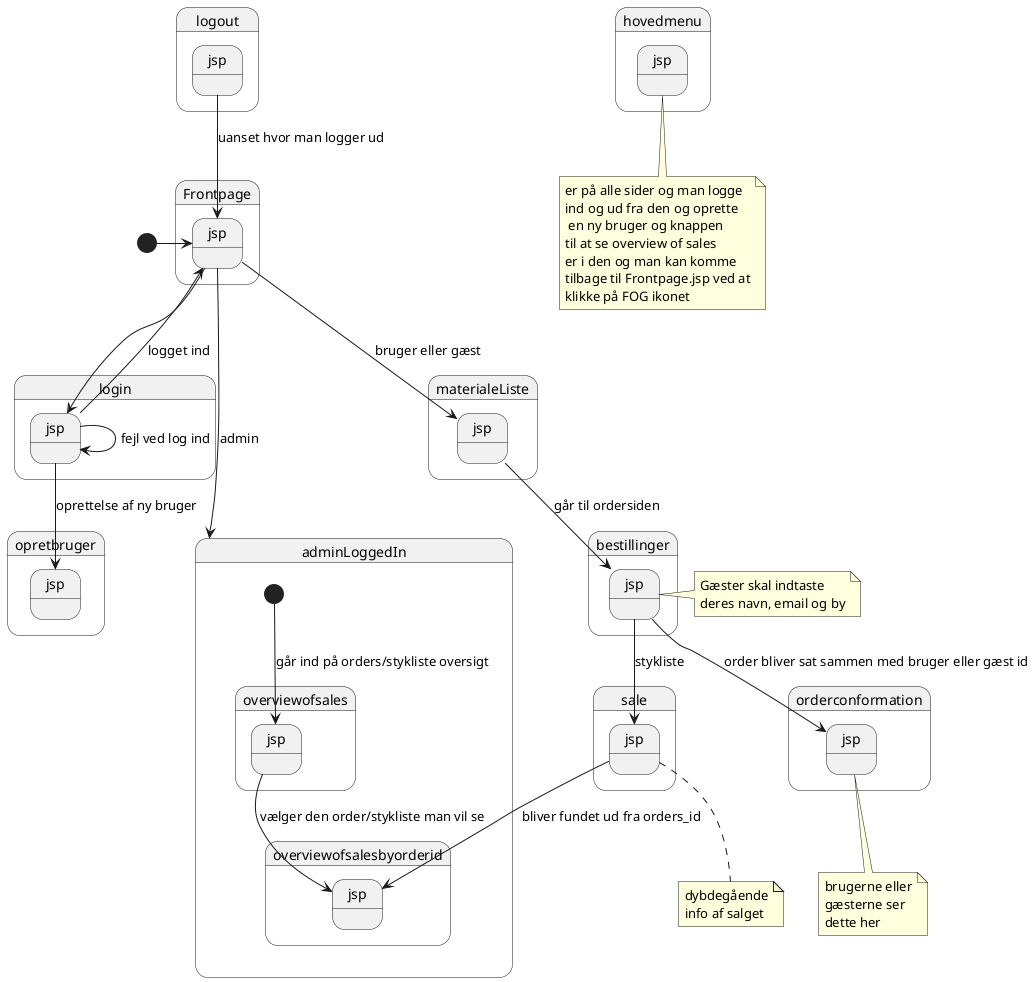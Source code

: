 @startuml
'https://plantuml.com/state-diagram

state Frontpage.jsp
state login.jsp
state opretbruger.jsp
state logout.jsp
state hovedmenu.jsp



note bottom of hovedmenu.jsp
 er på alle sider og man logge
 ind og ud fra den og oprette
  en ny bruger og knappen
 til at se overview of sales
 er i den og man kan komme
 tilbage til Frontpage.jsp ved at
 klikke på FOG ikonet
end note



[*] -right-> Frontpage.jsp
Frontpage.jsp --> login.jsp
login.jsp--> Frontpage.jsp :logget ind
Frontpage.jsp-->adminLoggedIn : admin
login.jsp --> login.jsp : fejl ved log ind
login.jsp --> opretbruger.jsp : oprettelse af ny bruger
logout.jsp-->Frontpage.jsp : uanset hvor man logger ud



Frontpage.jsp --> materialeListe.jsp : bruger eller gæst
  materialeListe.jsp --> bestillinger.jsp : går til ordersiden
  bestillinger.jsp-->orderconformation.jsp : order bliver sat sammen med bruger eller gæst id
  bestillinger.jsp-->sale.jsp : stykliste



note bottom of orderconformation.jsp
brugerne eller
gæsterne ser
dette her
end note

note bottom of sale.jsp
dybdegående
info af salget
end note

note right of bestillinger.jsp
Gæster skal indtaste
deres navn, email og by
end note

state adminLoggedIn{
[*]-->overviewofsales.jsp : går ind på orders/stykliste oversigt
overviewofsales.jsp -->overviewofsalesbyorderid.jsp : vælger den order/stykliste man vil se
sale.jsp-->overviewofsalesbyorderid.jsp : bliver fundet ud fra orders_id
}



@enduml